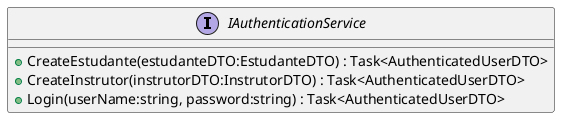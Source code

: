 @startuml
interface IAuthenticationService {
    + CreateEstudante(estudanteDTO:EstudanteDTO) : Task<AuthenticatedUserDTO>
    + CreateInstrutor(instrutorDTO:InstrutorDTO) : Task<AuthenticatedUserDTO>
    + Login(userName:string, password:string) : Task<AuthenticatedUserDTO>
}
@enduml
